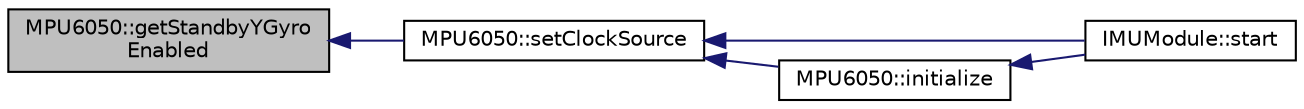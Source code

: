 digraph "MPU6050::getStandbyYGyroEnabled"
{
  edge [fontname="Helvetica",fontsize="10",labelfontname="Helvetica",labelfontsize="10"];
  node [fontname="Helvetica",fontsize="10",shape=record];
  rankdir="LR";
  Node517 [label="MPU6050::getStandbyYGyro\lEnabled",height=0.2,width=0.4,color="black", fillcolor="grey75", style="filled", fontcolor="black"];
  Node517 -> Node518 [dir="back",color="midnightblue",fontsize="10",style="solid",fontname="Helvetica"];
  Node518 [label="MPU6050::setClockSource",height=0.2,width=0.4,color="black", fillcolor="white", style="filled",URL="$class_m_p_u6050.html#a4c1cd147d038e024bdeaa053c4d77734",tooltip="Set clock source setting. "];
  Node518 -> Node519 [dir="back",color="midnightblue",fontsize="10",style="solid",fontname="Helvetica"];
  Node519 [label="IMUModule::start",height=0.2,width=0.4,color="black", fillcolor="white", style="filled",URL="$class_i_m_u_module.html#aba29f7665d8ec8f0eefe802f1c2b741c",tooltip="Called once to initialize the module. "];
  Node518 -> Node520 [dir="back",color="midnightblue",fontsize="10",style="solid",fontname="Helvetica"];
  Node520 [label="MPU6050::initialize",height=0.2,width=0.4,color="black", fillcolor="white", style="filled",URL="$class_m_p_u6050.html#abd8fc6c18adf158011118fbccc7e7054",tooltip="Power on and prepare for general usage. "];
  Node520 -> Node519 [dir="back",color="midnightblue",fontsize="10",style="solid",fontname="Helvetica"];
}
